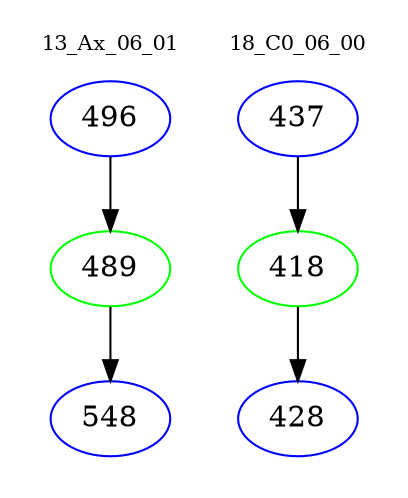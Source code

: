 digraph{
subgraph cluster_0 {
color = white
label = "13_Ax_06_01";
fontsize=10;
T0_496 [label="496", color="blue"]
T0_496 -> T0_489 [color="black"]
T0_489 [label="489", color="green"]
T0_489 -> T0_548 [color="black"]
T0_548 [label="548", color="blue"]
}
subgraph cluster_1 {
color = white
label = "18_C0_06_00";
fontsize=10;
T1_437 [label="437", color="blue"]
T1_437 -> T1_418 [color="black"]
T1_418 [label="418", color="green"]
T1_418 -> T1_428 [color="black"]
T1_428 [label="428", color="blue"]
}
}
